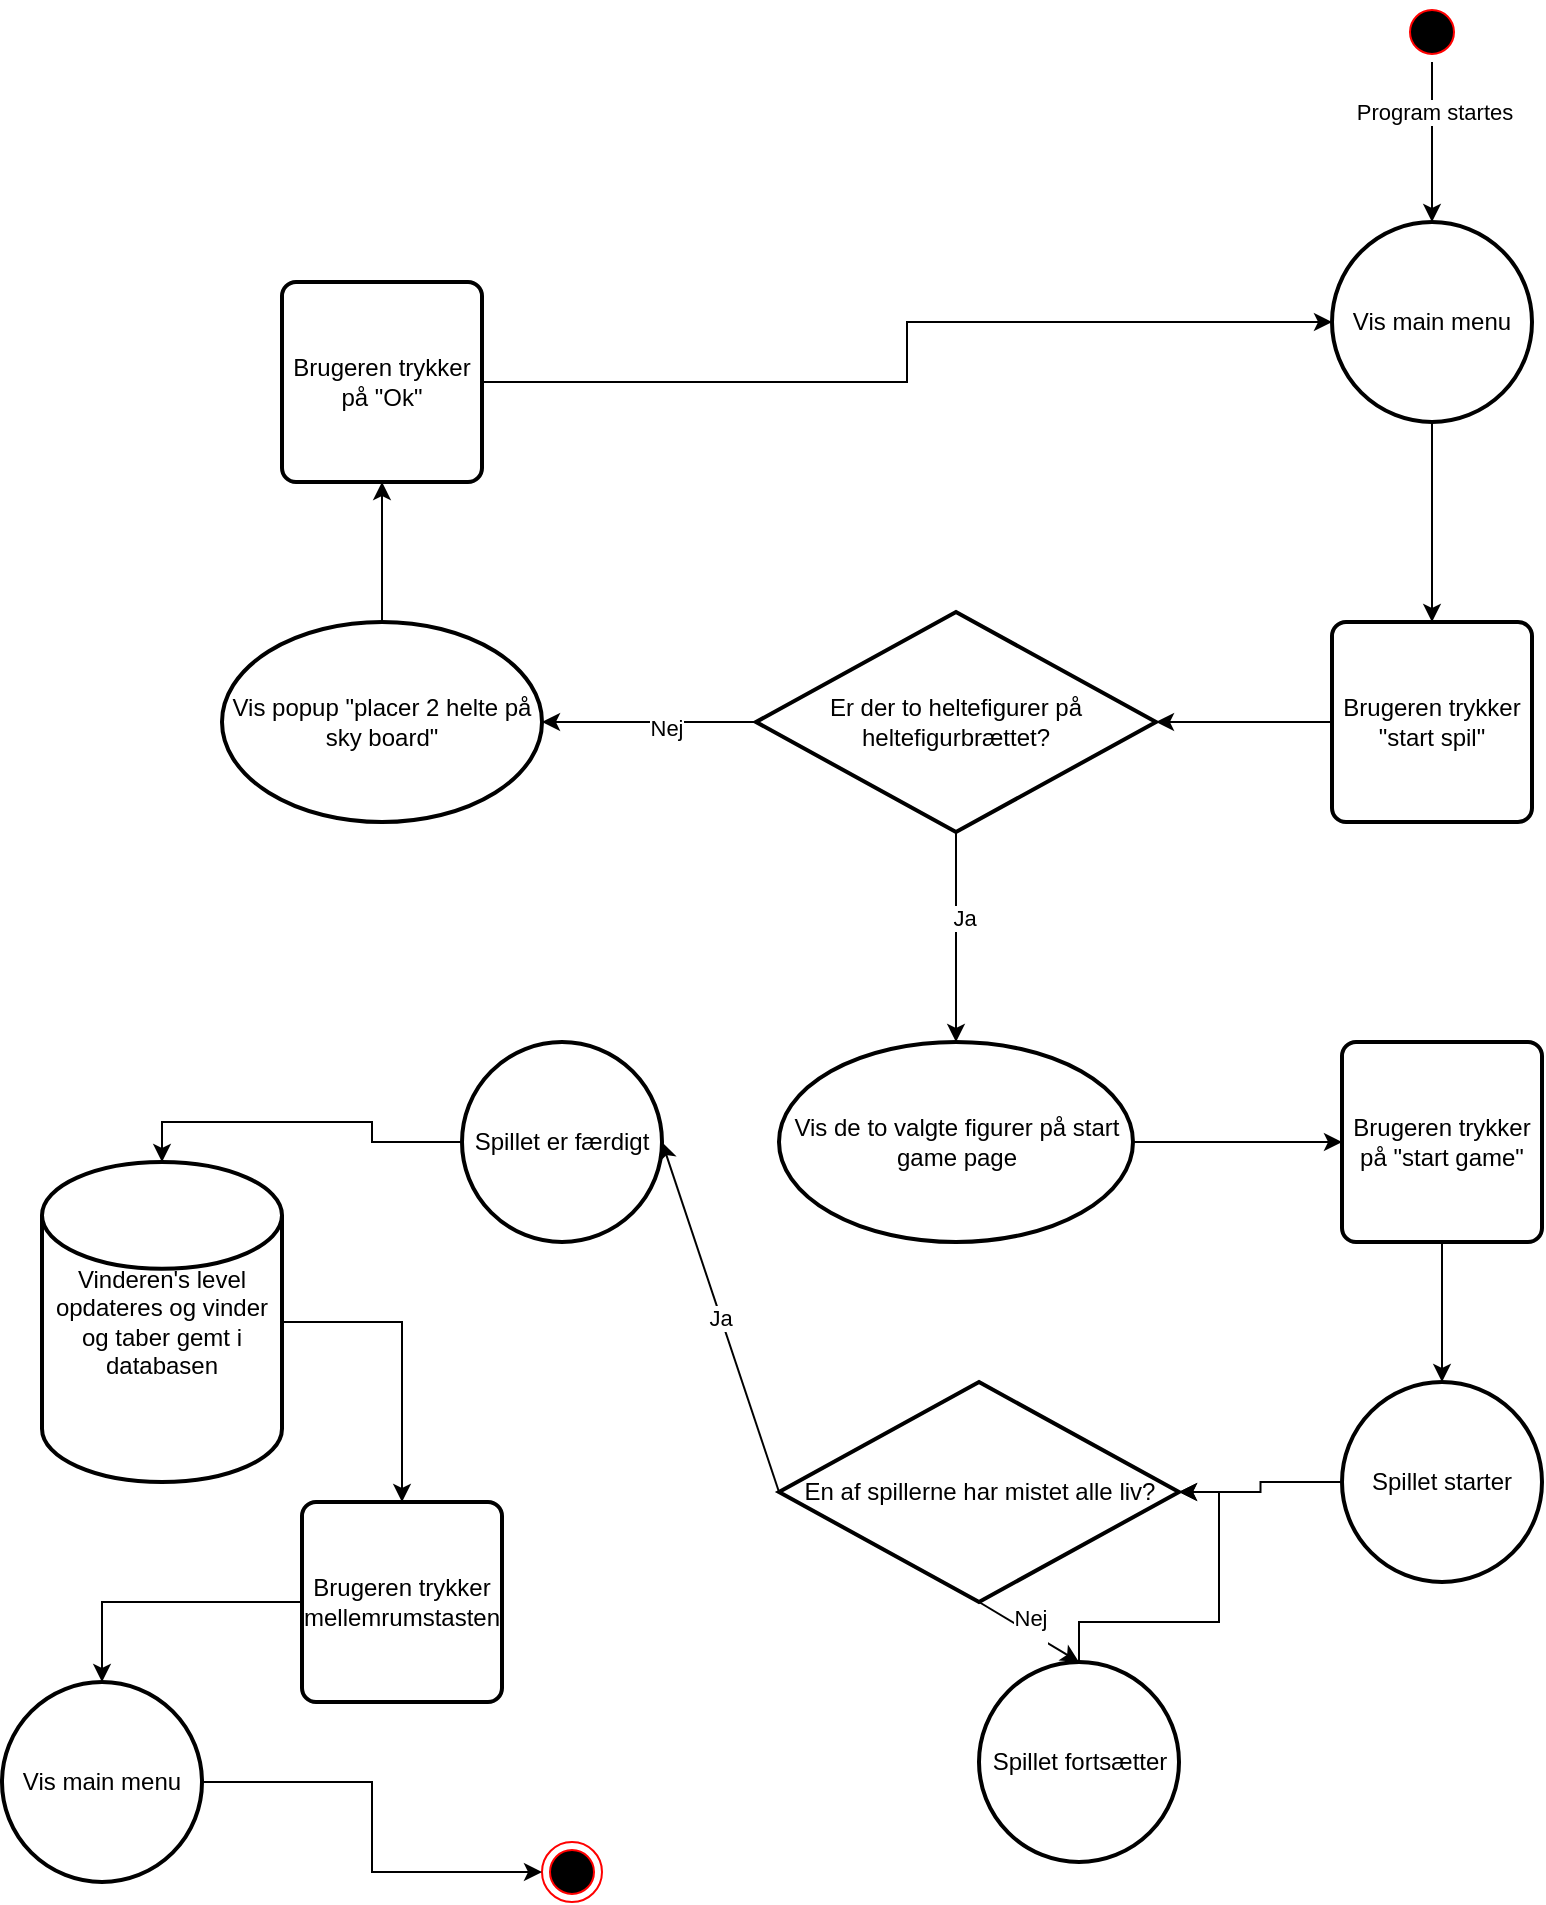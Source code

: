 <mxfile version="24.5.1" type="github">
  <diagram name="Page-1" id="BtItzEPH063xqVdxwPTu">
    <mxGraphModel dx="2524" dy="784" grid="1" gridSize="10" guides="1" tooltips="1" connect="1" arrows="1" fold="1" page="1" pageScale="1" pageWidth="850" pageHeight="1100" math="0" shadow="0">
      <root>
        <mxCell id="0" />
        <mxCell id="1" parent="0" />
        <mxCell id="-msGP0IZfZISYmlCh4KK-1" value="" style="ellipse;html=1;shape=endState;fillColor=#000000;strokeColor=#ff0000;" parent="1" vertex="1">
          <mxGeometry x="120" y="1010" width="30" height="30" as="geometry" />
        </mxCell>
        <mxCell id="-msGP0IZfZISYmlCh4KK-2" style="edgeStyle=orthogonalEdgeStyle;rounded=0;orthogonalLoop=1;jettySize=auto;html=1;" parent="1" source="-msGP0IZfZISYmlCh4KK-4" target="-msGP0IZfZISYmlCh4KK-6" edge="1">
          <mxGeometry relative="1" as="geometry" />
        </mxCell>
        <mxCell id="-msGP0IZfZISYmlCh4KK-3" value="&lt;div&gt;Program startes&lt;/div&gt;" style="edgeLabel;html=1;align=center;verticalAlign=middle;resizable=0;points=[];" parent="-msGP0IZfZISYmlCh4KK-2" vertex="1" connectable="0">
          <mxGeometry x="-0.375" y="1" relative="1" as="geometry">
            <mxPoint as="offset" />
          </mxGeometry>
        </mxCell>
        <mxCell id="-msGP0IZfZISYmlCh4KK-4" value="" style="ellipse;html=1;shape=startState;fillColor=#000000;strokeColor=#ff0000;" parent="1" vertex="1">
          <mxGeometry x="550" y="90" width="30" height="30" as="geometry" />
        </mxCell>
        <mxCell id="-msGP0IZfZISYmlCh4KK-5" style="edgeStyle=orthogonalEdgeStyle;rounded=0;orthogonalLoop=1;jettySize=auto;html=1;" parent="1" source="-msGP0IZfZISYmlCh4KK-6" target="-msGP0IZfZISYmlCh4KK-13" edge="1">
          <mxGeometry relative="1" as="geometry">
            <mxPoint x="540" y="350" as="targetPoint" />
          </mxGeometry>
        </mxCell>
        <mxCell id="-msGP0IZfZISYmlCh4KK-6" value="Vis main menu" style="strokeWidth=2;html=1;shape=mxgraph.flowchart.start_2;whiteSpace=wrap;" parent="1" vertex="1">
          <mxGeometry x="515" y="200" width="100" height="100" as="geometry" />
        </mxCell>
        <mxCell id="-msGP0IZfZISYmlCh4KK-7" style="edgeStyle=orthogonalEdgeStyle;rounded=0;orthogonalLoop=1;jettySize=auto;html=1;" parent="1" source="-msGP0IZfZISYmlCh4KK-13" target="-msGP0IZfZISYmlCh4KK-18" edge="1">
          <mxGeometry relative="1" as="geometry">
            <mxPoint x="540" y="410" as="sourcePoint" />
            <mxPoint x="480" y="540" as="targetPoint" />
          </mxGeometry>
        </mxCell>
        <mxCell id="-msGP0IZfZISYmlCh4KK-11" style="edgeStyle=orthogonalEdgeStyle;rounded=0;orthogonalLoop=1;jettySize=auto;html=1;" parent="1" source="-msGP0IZfZISYmlCh4KK-12" target="-msGP0IZfZISYmlCh4KK-24" edge="1">
          <mxGeometry relative="1" as="geometry" />
        </mxCell>
        <mxCell id="-msGP0IZfZISYmlCh4KK-12" value="Vis de to valgte figurer på start game page" style="strokeWidth=2;html=1;shape=mxgraph.flowchart.start_2;whiteSpace=wrap;" parent="1" vertex="1">
          <mxGeometry x="238.5" y="610" width="177" height="100" as="geometry" />
        </mxCell>
        <mxCell id="-msGP0IZfZISYmlCh4KK-13" value="Brugeren trykker &quot;start spil&quot;" style="rounded=1;whiteSpace=wrap;html=1;absoluteArcSize=1;arcSize=14;strokeWidth=2;" parent="1" vertex="1">
          <mxGeometry x="515" y="400" width="100" height="100" as="geometry" />
        </mxCell>
        <mxCell id="-msGP0IZfZISYmlCh4KK-14" style="edgeStyle=orthogonalEdgeStyle;rounded=0;orthogonalLoop=1;jettySize=auto;html=1;" parent="1" source="-msGP0IZfZISYmlCh4KK-18" target="-msGP0IZfZISYmlCh4KK-20" edge="1">
          <mxGeometry relative="1" as="geometry" />
        </mxCell>
        <mxCell id="-msGP0IZfZISYmlCh4KK-15" value="Nej" style="edgeLabel;html=1;align=center;verticalAlign=middle;resizable=0;points=[];" parent="-msGP0IZfZISYmlCh4KK-14" vertex="1" connectable="0">
          <mxGeometry x="-0.15" y="3" relative="1" as="geometry">
            <mxPoint as="offset" />
          </mxGeometry>
        </mxCell>
        <mxCell id="-msGP0IZfZISYmlCh4KK-16" style="edgeStyle=orthogonalEdgeStyle;rounded=0;orthogonalLoop=1;jettySize=auto;html=1;" parent="1" source="-msGP0IZfZISYmlCh4KK-18" target="-msGP0IZfZISYmlCh4KK-12" edge="1">
          <mxGeometry relative="1" as="geometry" />
        </mxCell>
        <mxCell id="-msGP0IZfZISYmlCh4KK-17" value="Ja" style="edgeLabel;html=1;align=center;verticalAlign=middle;resizable=0;points=[];" parent="-msGP0IZfZISYmlCh4KK-16" vertex="1" connectable="0">
          <mxGeometry x="-0.185" y="4" relative="1" as="geometry">
            <mxPoint as="offset" />
          </mxGeometry>
        </mxCell>
        <mxCell id="-msGP0IZfZISYmlCh4KK-18" value="Er der to heltefigurer på heltefigurbrættet?" style="strokeWidth=2;html=1;shape=mxgraph.flowchart.decision;whiteSpace=wrap;" parent="1" vertex="1">
          <mxGeometry x="227" y="395" width="200" height="110" as="geometry" />
        </mxCell>
        <mxCell id="-msGP0IZfZISYmlCh4KK-19" style="edgeStyle=orthogonalEdgeStyle;rounded=0;orthogonalLoop=1;jettySize=auto;html=1;" parent="1" source="-msGP0IZfZISYmlCh4KK-20" edge="1">
          <mxGeometry relative="1" as="geometry">
            <mxPoint x="40" y="330" as="targetPoint" />
          </mxGeometry>
        </mxCell>
        <mxCell id="-msGP0IZfZISYmlCh4KK-20" value="Vis popup &quot;placer 2 helte på sky board&quot;" style="strokeWidth=2;html=1;shape=mxgraph.flowchart.start_2;whiteSpace=wrap;" parent="1" vertex="1">
          <mxGeometry x="-40" y="400" width="160" height="100" as="geometry" />
        </mxCell>
        <mxCell id="-msGP0IZfZISYmlCh4KK-21" style="edgeStyle=orthogonalEdgeStyle;rounded=0;orthogonalLoop=1;jettySize=auto;html=1;entryX=0;entryY=0.5;entryDx=0;entryDy=0;entryPerimeter=0;exitX=1;exitY=0.5;exitDx=0;exitDy=0;" parent="1" source="-msGP0IZfZISYmlCh4KK-28" target="-msGP0IZfZISYmlCh4KK-6" edge="1">
          <mxGeometry relative="1" as="geometry">
            <mxPoint x="130" y="280" as="sourcePoint" />
          </mxGeometry>
        </mxCell>
        <mxCell id="-msGP0IZfZISYmlCh4KK-23" style="edgeStyle=orthogonalEdgeStyle;rounded=0;orthogonalLoop=1;jettySize=auto;html=1;" parent="1" source="-msGP0IZfZISYmlCh4KK-24" target="-msGP0IZfZISYmlCh4KK-26" edge="1">
          <mxGeometry relative="1" as="geometry">
            <mxPoint x="570" y="750" as="targetPoint" />
          </mxGeometry>
        </mxCell>
        <mxCell id="-msGP0IZfZISYmlCh4KK-24" value="Brugeren trykker på &quot;start game&quot;" style="rounded=1;whiteSpace=wrap;html=1;absoluteArcSize=1;arcSize=14;strokeWidth=2;" parent="1" vertex="1">
          <mxGeometry x="520" y="610" width="100" height="100" as="geometry" />
        </mxCell>
        <mxCell id="-msGP0IZfZISYmlCh4KK-26" value="Spillet starter" style="strokeWidth=2;html=1;shape=mxgraph.flowchart.start_2;whiteSpace=wrap;" parent="1" vertex="1">
          <mxGeometry x="520" y="780" width="100" height="100" as="geometry" />
        </mxCell>
        <mxCell id="-msGP0IZfZISYmlCh4KK-28" value="Brugeren trykker på &quot;Ok&quot;" style="rounded=1;whiteSpace=wrap;html=1;absoluteArcSize=1;arcSize=14;strokeWidth=2;" parent="1" vertex="1">
          <mxGeometry x="-10" y="230" width="100" height="100" as="geometry" />
        </mxCell>
        <mxCell id="-msGP0IZfZISYmlCh4KK-33" value="Brugeren trykker mellemrumstasten " style="rounded=1;whiteSpace=wrap;html=1;absoluteArcSize=1;arcSize=14;strokeWidth=2;" parent="1" vertex="1">
          <mxGeometry y="840" width="100" height="100" as="geometry" />
        </mxCell>
        <mxCell id="-msGP0IZfZISYmlCh4KK-37" value="En af spillerne har mistet alle liv?" style="strokeWidth=2;html=1;shape=mxgraph.flowchart.decision;whiteSpace=wrap;" parent="1" vertex="1">
          <mxGeometry x="238.5" y="780" width="200" height="110" as="geometry" />
        </mxCell>
        <mxCell id="-msGP0IZfZISYmlCh4KK-38" style="edgeStyle=orthogonalEdgeStyle;rounded=0;orthogonalLoop=1;jettySize=auto;html=1;entryX=1;entryY=0.5;entryDx=0;entryDy=0;entryPerimeter=0;" parent="1" source="-msGP0IZfZISYmlCh4KK-26" target="-msGP0IZfZISYmlCh4KK-37" edge="1">
          <mxGeometry relative="1" as="geometry" />
        </mxCell>
        <mxCell id="-msGP0IZfZISYmlCh4KK-44" value="" style="endArrow=classic;html=1;rounded=0;entryX=1;entryY=0.5;entryDx=0;entryDy=0;exitX=0;exitY=0.5;exitDx=0;exitDy=0;exitPerimeter=0;entryPerimeter=0;" parent="1" source="-msGP0IZfZISYmlCh4KK-37" target="-msGP0IZfZISYmlCh4KK-53" edge="1">
          <mxGeometry relative="1" as="geometry">
            <mxPoint x="310" y="790" as="sourcePoint" />
            <mxPoint x="130" y="760" as="targetPoint" />
          </mxGeometry>
        </mxCell>
        <mxCell id="-msGP0IZfZISYmlCh4KK-45" value="&lt;div&gt;Ja&lt;/div&gt;" style="edgeLabel;resizable=0;html=1;;align=center;verticalAlign=middle;" parent="-msGP0IZfZISYmlCh4KK-44" connectable="0" vertex="1">
          <mxGeometry relative="1" as="geometry" />
        </mxCell>
        <mxCell id="-msGP0IZfZISYmlCh4KK-52" style="edgeStyle=orthogonalEdgeStyle;rounded=0;orthogonalLoop=1;jettySize=auto;html=1;entryX=1;entryY=0.5;entryDx=0;entryDy=0;entryPerimeter=0;" parent="1" source="-msGP0IZfZISYmlCh4KK-46" target="-msGP0IZfZISYmlCh4KK-37" edge="1">
          <mxGeometry relative="1" as="geometry">
            <mxPoint x="490" y="870" as="targetPoint" />
          </mxGeometry>
        </mxCell>
        <mxCell id="-msGP0IZfZISYmlCh4KK-46" value="Spillet fortsætter" style="strokeWidth=2;html=1;shape=mxgraph.flowchart.start_2;whiteSpace=wrap;" parent="1" vertex="1">
          <mxGeometry x="338.5" y="920" width="100" height="100" as="geometry" />
        </mxCell>
        <mxCell id="-msGP0IZfZISYmlCh4KK-47" value="" style="endArrow=classic;html=1;rounded=0;entryX=0.5;entryY=0;entryDx=0;entryDy=0;exitX=0.5;exitY=1;exitDx=0;exitDy=0;exitPerimeter=0;entryPerimeter=0;" parent="1" source="-msGP0IZfZISYmlCh4KK-37" target="-msGP0IZfZISYmlCh4KK-46" edge="1">
          <mxGeometry relative="1" as="geometry">
            <mxPoint x="269" y="930" as="sourcePoint" />
            <mxPoint x="180" y="930" as="targetPoint" />
          </mxGeometry>
        </mxCell>
        <mxCell id="-msGP0IZfZISYmlCh4KK-48" value="&lt;div&gt;Nej&lt;/div&gt;&lt;div&gt;&lt;br&gt;&lt;/div&gt;" style="edgeLabel;resizable=0;html=1;;align=center;verticalAlign=middle;" parent="-msGP0IZfZISYmlCh4KK-47" connectable="0" vertex="1">
          <mxGeometry relative="1" as="geometry" />
        </mxCell>
        <mxCell id="-msGP0IZfZISYmlCh4KK-54" style="edgeStyle=orthogonalEdgeStyle;rounded=0;orthogonalLoop=1;jettySize=auto;html=1;entryX=0.5;entryY=0;entryDx=0;entryDy=0;entryPerimeter=0;" parent="1" source="-msGP0IZfZISYmlCh4KK-53" target="JOC8XUKNjsEAApyEq1Xz-1" edge="1">
          <mxGeometry relative="1" as="geometry" />
        </mxCell>
        <mxCell id="-msGP0IZfZISYmlCh4KK-53" value="&lt;div&gt;Spillet er færdigt&lt;/div&gt;" style="strokeWidth=2;html=1;shape=mxgraph.flowchart.start_2;whiteSpace=wrap;" parent="1" vertex="1">
          <mxGeometry x="80" y="610" width="100" height="100" as="geometry" />
        </mxCell>
        <mxCell id="-msGP0IZfZISYmlCh4KK-57" style="edgeStyle=orthogonalEdgeStyle;rounded=0;orthogonalLoop=1;jettySize=auto;html=1;entryX=0;entryY=0.5;entryDx=0;entryDy=0;" parent="1" source="-msGP0IZfZISYmlCh4KK-55" target="-msGP0IZfZISYmlCh4KK-1" edge="1">
          <mxGeometry relative="1" as="geometry" />
        </mxCell>
        <mxCell id="-msGP0IZfZISYmlCh4KK-55" value="Vis main menu" style="strokeWidth=2;html=1;shape=mxgraph.flowchart.start_2;whiteSpace=wrap;" parent="1" vertex="1">
          <mxGeometry x="-150" y="930" width="100" height="100" as="geometry" />
        </mxCell>
        <mxCell id="-msGP0IZfZISYmlCh4KK-56" style="edgeStyle=orthogonalEdgeStyle;rounded=0;orthogonalLoop=1;jettySize=auto;html=1;entryX=0.5;entryY=0;entryDx=0;entryDy=0;entryPerimeter=0;" parent="1" source="-msGP0IZfZISYmlCh4KK-33" target="-msGP0IZfZISYmlCh4KK-55" edge="1">
          <mxGeometry relative="1" as="geometry" />
        </mxCell>
        <mxCell id="JOC8XUKNjsEAApyEq1Xz-2" style="edgeStyle=orthogonalEdgeStyle;rounded=0;orthogonalLoop=1;jettySize=auto;html=1;" edge="1" parent="1" source="JOC8XUKNjsEAApyEq1Xz-1" target="-msGP0IZfZISYmlCh4KK-33">
          <mxGeometry relative="1" as="geometry" />
        </mxCell>
        <mxCell id="JOC8XUKNjsEAApyEq1Xz-1" value="Vinderen&#39;s level opdateres og vinder og taber gemt i databasen" style="strokeWidth=2;html=1;shape=mxgraph.flowchart.database;whiteSpace=wrap;" vertex="1" parent="1">
          <mxGeometry x="-130" y="670" width="120" height="160" as="geometry" />
        </mxCell>
      </root>
    </mxGraphModel>
  </diagram>
</mxfile>
